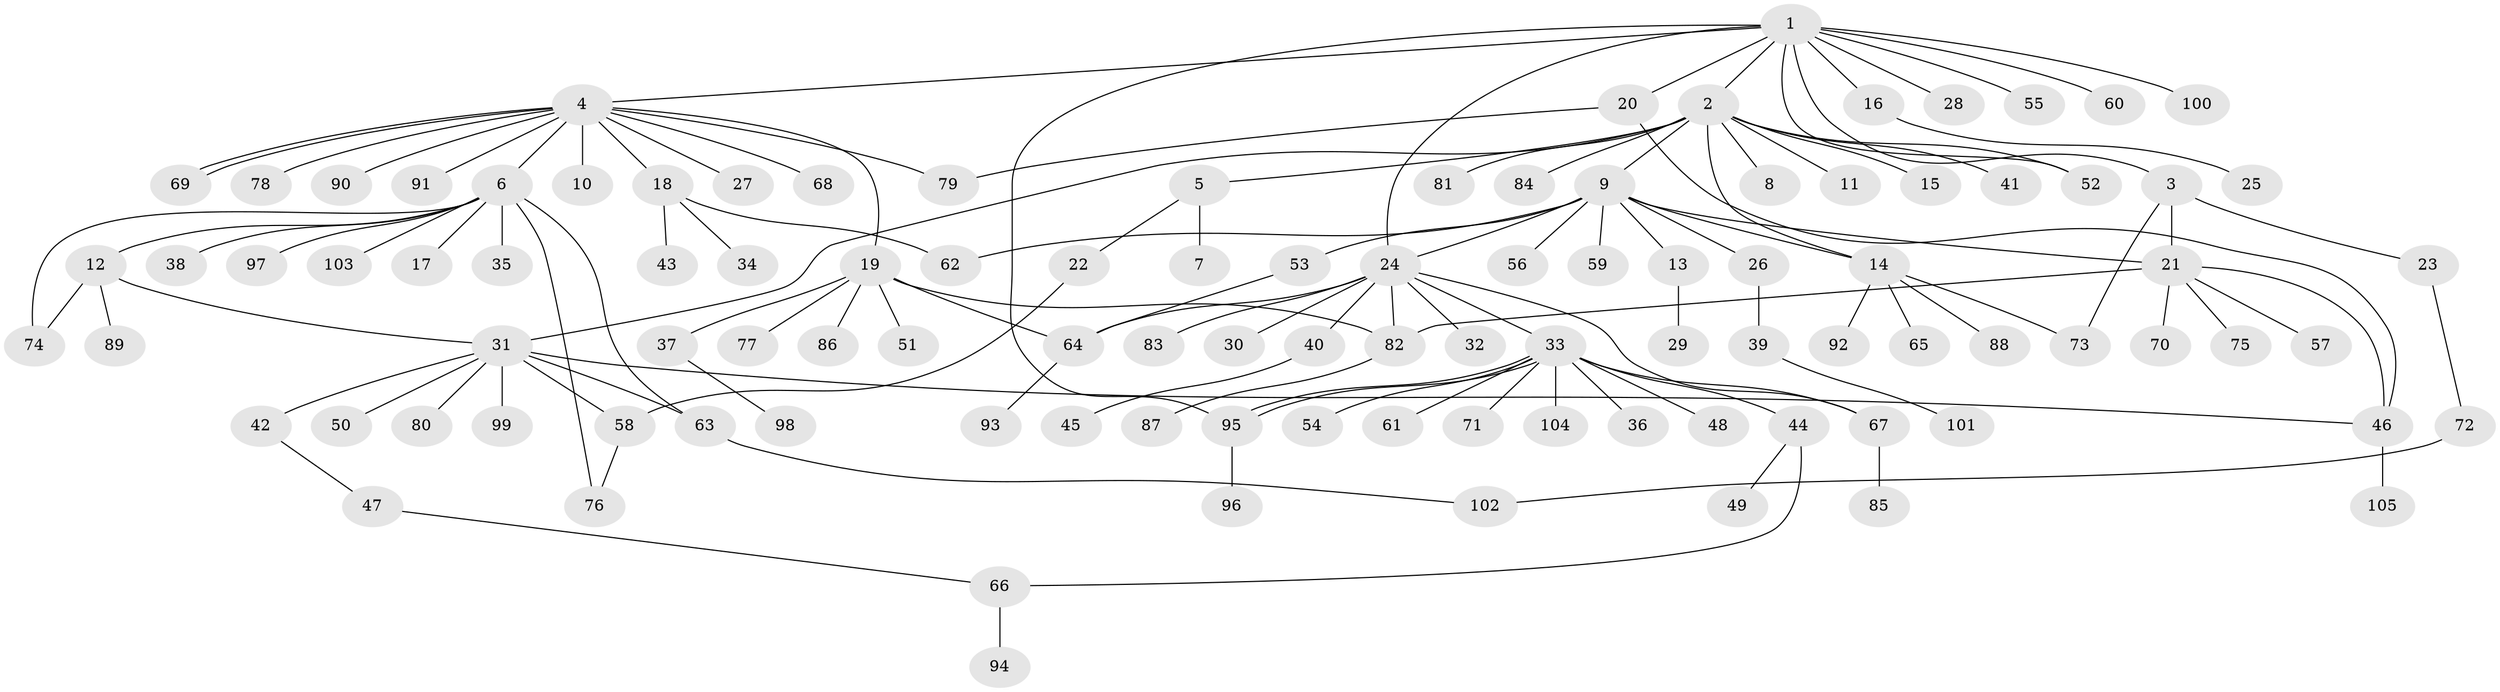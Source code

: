 // coarse degree distribution, {21: 0.03225806451612903, 9: 0.03225806451612903, 2: 0.16129032258064516, 5: 0.03225806451612903, 1: 0.6774193548387096, 7: 0.03225806451612903, 3: 0.03225806451612903}
// Generated by graph-tools (version 1.1) at 2025/18/03/04/25 18:18:13]
// undirected, 105 vertices, 128 edges
graph export_dot {
graph [start="1"]
  node [color=gray90,style=filled];
  1;
  2;
  3;
  4;
  5;
  6;
  7;
  8;
  9;
  10;
  11;
  12;
  13;
  14;
  15;
  16;
  17;
  18;
  19;
  20;
  21;
  22;
  23;
  24;
  25;
  26;
  27;
  28;
  29;
  30;
  31;
  32;
  33;
  34;
  35;
  36;
  37;
  38;
  39;
  40;
  41;
  42;
  43;
  44;
  45;
  46;
  47;
  48;
  49;
  50;
  51;
  52;
  53;
  54;
  55;
  56;
  57;
  58;
  59;
  60;
  61;
  62;
  63;
  64;
  65;
  66;
  67;
  68;
  69;
  70;
  71;
  72;
  73;
  74;
  75;
  76;
  77;
  78;
  79;
  80;
  81;
  82;
  83;
  84;
  85;
  86;
  87;
  88;
  89;
  90;
  91;
  92;
  93;
  94;
  95;
  96;
  97;
  98;
  99;
  100;
  101;
  102;
  103;
  104;
  105;
  1 -- 2;
  1 -- 3;
  1 -- 4;
  1 -- 16;
  1 -- 20;
  1 -- 24;
  1 -- 28;
  1 -- 52;
  1 -- 55;
  1 -- 60;
  1 -- 95;
  1 -- 100;
  2 -- 5;
  2 -- 8;
  2 -- 9;
  2 -- 11;
  2 -- 14;
  2 -- 15;
  2 -- 31;
  2 -- 41;
  2 -- 52;
  2 -- 81;
  2 -- 84;
  3 -- 21;
  3 -- 23;
  3 -- 73;
  4 -- 6;
  4 -- 10;
  4 -- 18;
  4 -- 19;
  4 -- 27;
  4 -- 68;
  4 -- 69;
  4 -- 69;
  4 -- 78;
  4 -- 79;
  4 -- 90;
  4 -- 91;
  5 -- 7;
  5 -- 22;
  6 -- 12;
  6 -- 17;
  6 -- 35;
  6 -- 38;
  6 -- 63;
  6 -- 74;
  6 -- 76;
  6 -- 97;
  6 -- 103;
  9 -- 13;
  9 -- 14;
  9 -- 21;
  9 -- 24;
  9 -- 26;
  9 -- 53;
  9 -- 56;
  9 -- 59;
  9 -- 62;
  12 -- 31;
  12 -- 74;
  12 -- 89;
  13 -- 29;
  14 -- 65;
  14 -- 73;
  14 -- 88;
  14 -- 92;
  16 -- 25;
  18 -- 34;
  18 -- 43;
  18 -- 62;
  19 -- 37;
  19 -- 51;
  19 -- 64;
  19 -- 77;
  19 -- 82;
  19 -- 86;
  20 -- 46;
  20 -- 79;
  21 -- 46;
  21 -- 57;
  21 -- 70;
  21 -- 75;
  21 -- 82;
  22 -- 58;
  23 -- 72;
  24 -- 30;
  24 -- 32;
  24 -- 33;
  24 -- 40;
  24 -- 64;
  24 -- 67;
  24 -- 82;
  24 -- 83;
  26 -- 39;
  31 -- 42;
  31 -- 46;
  31 -- 50;
  31 -- 58;
  31 -- 63;
  31 -- 80;
  31 -- 99;
  33 -- 36;
  33 -- 44;
  33 -- 48;
  33 -- 54;
  33 -- 61;
  33 -- 67;
  33 -- 71;
  33 -- 95;
  33 -- 95;
  33 -- 104;
  37 -- 98;
  39 -- 101;
  40 -- 45;
  42 -- 47;
  44 -- 49;
  44 -- 66;
  46 -- 105;
  47 -- 66;
  53 -- 64;
  58 -- 76;
  63 -- 102;
  64 -- 93;
  66 -- 94;
  67 -- 85;
  72 -- 102;
  82 -- 87;
  95 -- 96;
}
